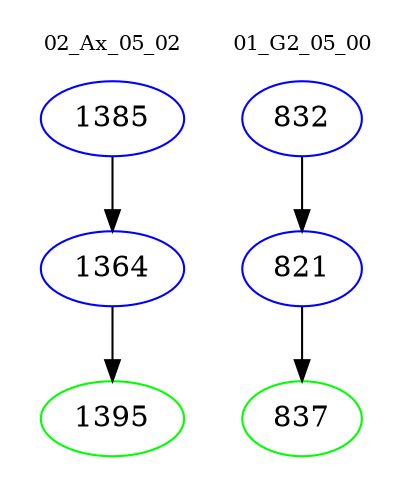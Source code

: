 digraph{
subgraph cluster_0 {
color = white
label = "02_Ax_05_02";
fontsize=10;
T0_1385 [label="1385", color="blue"]
T0_1385 -> T0_1364 [color="black"]
T0_1364 [label="1364", color="blue"]
T0_1364 -> T0_1395 [color="black"]
T0_1395 [label="1395", color="green"]
}
subgraph cluster_1 {
color = white
label = "01_G2_05_00";
fontsize=10;
T1_832 [label="832", color="blue"]
T1_832 -> T1_821 [color="black"]
T1_821 [label="821", color="blue"]
T1_821 -> T1_837 [color="black"]
T1_837 [label="837", color="green"]
}
}
